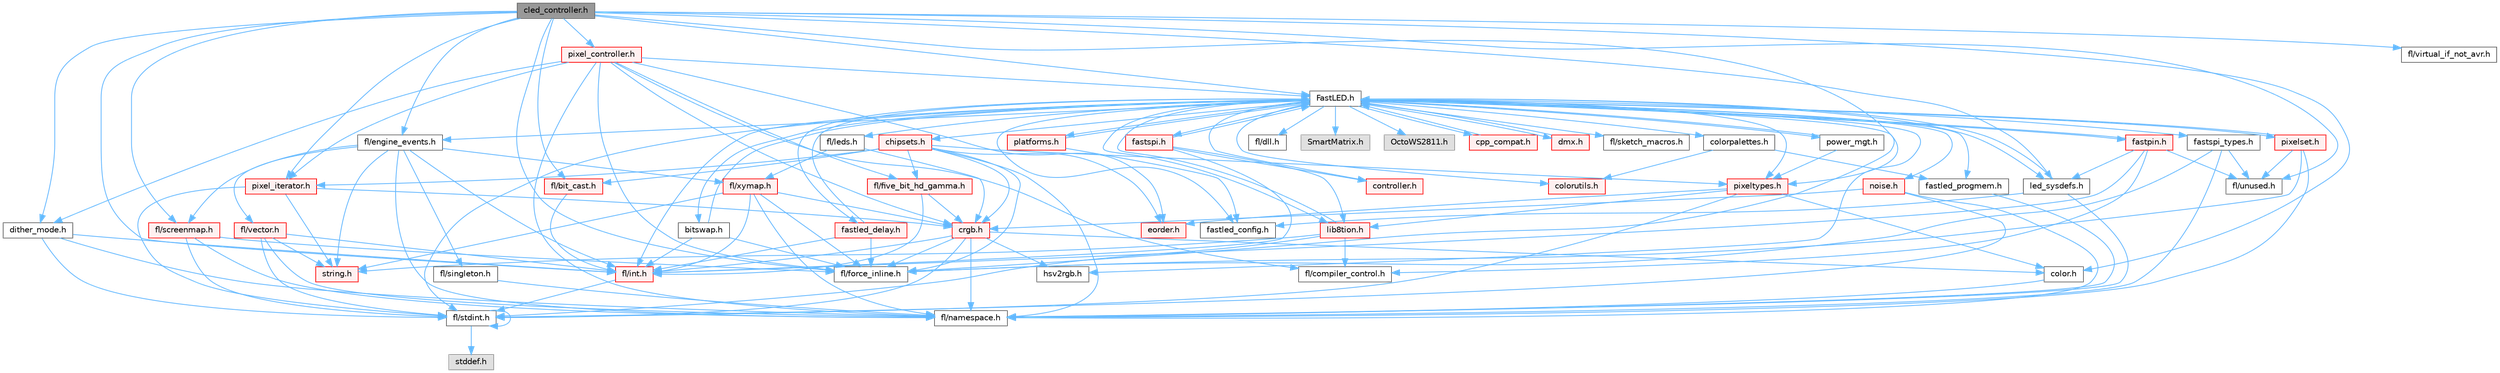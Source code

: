 digraph "cled_controller.h"
{
 // INTERACTIVE_SVG=YES
 // LATEX_PDF_SIZE
  bgcolor="transparent";
  edge [fontname=Helvetica,fontsize=10,labelfontname=Helvetica,labelfontsize=10];
  node [fontname=Helvetica,fontsize=10,shape=box,height=0.2,width=0.4];
  Node1 [id="Node000001",label="cled_controller.h",height=0.2,width=0.4,color="gray40", fillcolor="grey60", style="filled", fontcolor="black",tooltip="base definitions used by led controllers for writing out led data"];
  Node1 -> Node2 [id="edge1_Node000001_Node000002",color="steelblue1",style="solid",tooltip=" "];
  Node2 [id="Node000002",label="FastLED.h",height=0.2,width=0.4,color="grey40", fillcolor="white", style="filled",URL="$db/d97/_fast_l_e_d_8h.html",tooltip="central include file for FastLED, defines the CFastLED class/object"];
  Node2 -> Node3 [id="edge2_Node000002_Node000003",color="steelblue1",style="solid",tooltip=" "];
  Node3 [id="Node000003",label="fl/stdint.h",height=0.2,width=0.4,color="grey40", fillcolor="white", style="filled",URL="$df/dd8/stdint_8h.html",tooltip=" "];
  Node3 -> Node4 [id="edge3_Node000003_Node000004",color="steelblue1",style="solid",tooltip=" "];
  Node4 [id="Node000004",label="stddef.h",height=0.2,width=0.4,color="grey60", fillcolor="#E0E0E0", style="filled",tooltip=" "];
  Node3 -> Node3 [id="edge4_Node000003_Node000003",color="steelblue1",style="solid",tooltip=" "];
  Node2 -> Node5 [id="edge5_Node000002_Node000005",color="steelblue1",style="solid",tooltip=" "];
  Node5 [id="Node000005",label="fl/dll.h",height=0.2,width=0.4,color="grey40", fillcolor="white", style="filled",URL="$d3/d4b/dll_8h.html",tooltip="FastLED dynamic library interface - lightweight header for external callers."];
  Node2 -> Node6 [id="edge6_Node000002_Node000006",color="steelblue1",style="solid",tooltip=" "];
  Node6 [id="Node000006",label="SmartMatrix.h",height=0.2,width=0.4,color="grey60", fillcolor="#E0E0E0", style="filled",tooltip=" "];
  Node2 -> Node7 [id="edge7_Node000002_Node000007",color="steelblue1",style="solid",tooltip=" "];
  Node7 [id="Node000007",label="OctoWS2811.h",height=0.2,width=0.4,color="grey60", fillcolor="#E0E0E0", style="filled",tooltip=" "];
  Node2 -> Node8 [id="edge8_Node000002_Node000008",color="steelblue1",style="solid",tooltip=" "];
  Node8 [id="Node000008",label="fl/force_inline.h",height=0.2,width=0.4,color="grey40", fillcolor="white", style="filled",URL="$d4/d64/force__inline_8h.html",tooltip=" "];
  Node2 -> Node9 [id="edge9_Node000002_Node000009",color="steelblue1",style="solid",tooltip=" "];
  Node9 [id="Node000009",label="cpp_compat.h",height=0.2,width=0.4,color="red", fillcolor="#FFF0F0", style="filled",URL="$d9/d13/cpp__compat_8h.html",tooltip="Compatibility functions based on C++ version."];
  Node9 -> Node2 [id="edge10_Node000009_Node000002",color="steelblue1",style="solid",tooltip=" "];
  Node2 -> Node11 [id="edge11_Node000002_Node000011",color="steelblue1",style="solid",tooltip=" "];
  Node11 [id="Node000011",label="fastled_config.h",height=0.2,width=0.4,color="grey40", fillcolor="white", style="filled",URL="$d5/d11/fastled__config_8h.html",tooltip="Contains definitions that can be used to configure FastLED at compile time."];
  Node2 -> Node12 [id="edge12_Node000002_Node000012",color="steelblue1",style="solid",tooltip=" "];
  Node12 [id="Node000012",label="led_sysdefs.h",height=0.2,width=0.4,color="grey40", fillcolor="white", style="filled",URL="$d9/d3e/led__sysdefs_8h.html",tooltip="Determines which platform system definitions to include."];
  Node12 -> Node2 [id="edge13_Node000012_Node000002",color="steelblue1",style="solid",tooltip=" "];
  Node12 -> Node11 [id="edge14_Node000012_Node000011",color="steelblue1",style="solid",tooltip=" "];
  Node12 -> Node13 [id="edge15_Node000012_Node000013",color="steelblue1",style="solid",tooltip=" "];
  Node13 [id="Node000013",label="fl/namespace.h",height=0.2,width=0.4,color="grey40", fillcolor="white", style="filled",URL="$df/d2a/namespace_8h.html",tooltip="Implements the FastLED namespace macros."];
  Node2 -> Node14 [id="edge16_Node000002_Node000014",color="steelblue1",style="solid",tooltip=" "];
  Node14 [id="Node000014",label="fastled_delay.h",height=0.2,width=0.4,color="red", fillcolor="#FFF0F0", style="filled",URL="$d0/da8/fastled__delay_8h.html",tooltip="Utility functions and classes for managing delay cycles."];
  Node14 -> Node2 [id="edge17_Node000014_Node000002",color="steelblue1",style="solid",tooltip=" "];
  Node14 -> Node8 [id="edge18_Node000014_Node000008",color="steelblue1",style="solid",tooltip=" "];
  Node14 -> Node16 [id="edge19_Node000014_Node000016",color="steelblue1",style="solid",tooltip=" "];
  Node16 [id="Node000016",label="fl/int.h",height=0.2,width=0.4,color="red", fillcolor="#FFF0F0", style="filled",URL="$d3/d7e/int_8h.html",tooltip=" "];
  Node16 -> Node3 [id="edge20_Node000016_Node000003",color="steelblue1",style="solid",tooltip=" "];
  Node2 -> Node18 [id="edge21_Node000002_Node000018",color="steelblue1",style="solid",tooltip=" "];
  Node18 [id="Node000018",label="bitswap.h",height=0.2,width=0.4,color="grey40", fillcolor="white", style="filled",URL="$de/ded/bitswap_8h.html",tooltip="Functions for doing a rotation of bits/bytes used by parallel output."];
  Node18 -> Node2 [id="edge22_Node000018_Node000002",color="steelblue1",style="solid",tooltip=" "];
  Node18 -> Node8 [id="edge23_Node000018_Node000008",color="steelblue1",style="solid",tooltip=" "];
  Node18 -> Node16 [id="edge24_Node000018_Node000016",color="steelblue1",style="solid",tooltip=" "];
  Node2 -> Node19 [id="edge25_Node000002_Node000019",color="steelblue1",style="solid",tooltip=" "];
  Node19 [id="Node000019",label="controller.h",height=0.2,width=0.4,color="red", fillcolor="#FFF0F0", style="filled",URL="$d2/dd9/controller_8h.html",tooltip="deprecated: base definitions used by led controllers for writing out led data"];
  Node2 -> Node92 [id="edge26_Node000002_Node000092",color="steelblue1",style="solid",tooltip=" "];
  Node92 [id="Node000092",label="fastpin.h",height=0.2,width=0.4,color="red", fillcolor="#FFF0F0", style="filled",URL="$db/d65/fastpin_8h.html",tooltip="Class base definitions for defining fast pin access."];
  Node92 -> Node2 [id="edge27_Node000092_Node000002",color="steelblue1",style="solid",tooltip=" "];
  Node92 -> Node25 [id="edge28_Node000092_Node000025",color="steelblue1",style="solid",tooltip=" "];
  Node25 [id="Node000025",label="fl/compiler_control.h",height=0.2,width=0.4,color="grey40", fillcolor="white", style="filled",URL="$d4/d54/compiler__control_8h.html",tooltip=" "];
  Node92 -> Node12 [id="edge29_Node000092_Node000012",color="steelblue1",style="solid",tooltip=" "];
  Node92 -> Node54 [id="edge30_Node000092_Node000054",color="steelblue1",style="solid",tooltip=" "];
  Node54 [id="Node000054",label="fl/unused.h",height=0.2,width=0.4,color="grey40", fillcolor="white", style="filled",URL="$d8/d4b/unused_8h.html",tooltip=" "];
  Node92 -> Node16 [id="edge31_Node000092_Node000016",color="steelblue1",style="solid",tooltip=" "];
  Node2 -> Node93 [id="edge32_Node000002_Node000093",color="steelblue1",style="solid",tooltip=" "];
  Node93 [id="Node000093",label="fastspi_types.h",height=0.2,width=0.4,color="grey40", fillcolor="white", style="filled",URL="$d2/ddb/fastspi__types_8h.html",tooltip="Data types and constants used by SPI interfaces."];
  Node93 -> Node8 [id="edge33_Node000093_Node000008",color="steelblue1",style="solid",tooltip=" "];
  Node93 -> Node13 [id="edge34_Node000093_Node000013",color="steelblue1",style="solid",tooltip=" "];
  Node93 -> Node54 [id="edge35_Node000093_Node000054",color="steelblue1",style="solid",tooltip=" "];
  Node2 -> Node94 [id="edge36_Node000002_Node000094",color="steelblue1",style="solid",tooltip=" "];
  Node94 [id="Node000094",label="dmx.h",height=0.2,width=0.4,color="red", fillcolor="#FFF0F0", style="filled",URL="$d3/de1/dmx_8h.html",tooltip="Defines the DMX512-based LED controllers."];
  Node94 -> Node2 [id="edge37_Node000094_Node000002",color="steelblue1",style="solid",tooltip=" "];
  Node2 -> Node97 [id="edge38_Node000002_Node000097",color="steelblue1",style="solid",tooltip=" "];
  Node97 [id="Node000097",label="platforms.h",height=0.2,width=0.4,color="red", fillcolor="#FFF0F0", style="filled",URL="$da/dc9/platforms_8h.html",tooltip="Determines which platforms headers to include."];
  Node97 -> Node2 [id="edge39_Node000097_Node000002",color="steelblue1",style="solid",tooltip=" "];
  Node97 -> Node11 [id="edge40_Node000097_Node000011",color="steelblue1",style="solid",tooltip=" "];
  Node2 -> Node31 [id="edge41_Node000002_Node000031",color="steelblue1",style="solid",tooltip=" "];
  Node31 [id="Node000031",label="fastled_progmem.h",height=0.2,width=0.4,color="grey40", fillcolor="white", style="filled",URL="$df/dab/fastled__progmem_8h.html",tooltip="Wrapper definitions to allow seamless use of PROGMEM in environments that have it."];
  Node31 -> Node13 [id="edge42_Node000031_Node000013",color="steelblue1",style="solid",tooltip=" "];
  Node2 -> Node22 [id="edge43_Node000002_Node000022",color="steelblue1",style="solid",tooltip=" "];
  Node22 [id="Node000022",label="lib8tion.h",height=0.2,width=0.4,color="red", fillcolor="#FFF0F0", style="filled",URL="$df/da5/lib8tion_8h.html",tooltip="Fast, efficient 8-bit math functions specifically designed for high-performance LED programming."];
  Node22 -> Node2 [id="edge44_Node000022_Node000002",color="steelblue1",style="solid",tooltip=" "];
  Node22 -> Node25 [id="edge45_Node000022_Node000025",color="steelblue1",style="solid",tooltip=" "];
  Node22 -> Node3 [id="edge46_Node000022_Node000003",color="steelblue1",style="solid",tooltip=" "];
  Node22 -> Node32 [id="edge47_Node000022_Node000032",color="steelblue1",style="solid",tooltip=" "];
  Node32 [id="Node000032",label="string.h",height=0.2,width=0.4,color="red", fillcolor="#FFF0F0", style="filled",URL="$da/d66/string_8h.html",tooltip=" "];
  Node2 -> Node21 [id="edge48_Node000002_Node000021",color="steelblue1",style="solid",tooltip=" "];
  Node21 [id="Node000021",label="pixeltypes.h",height=0.2,width=0.4,color="red", fillcolor="#FFF0F0", style="filled",URL="$d2/dba/pixeltypes_8h.html",tooltip="Includes defintions for RGB and HSV pixels."];
  Node21 -> Node3 [id="edge49_Node000021_Node000003",color="steelblue1",style="solid",tooltip=" "];
  Node21 -> Node22 [id="edge50_Node000021_Node000022",color="steelblue1",style="solid",tooltip=" "];
  Node21 -> Node77 [id="edge51_Node000021_Node000077",color="steelblue1",style="solid",tooltip=" "];
  Node77 [id="Node000077",label="color.h",height=0.2,width=0.4,color="grey40", fillcolor="white", style="filled",URL="$d2/d6b/src_2color_8h.html",tooltip="Contains definitions for color correction and temperature."];
  Node77 -> Node13 [id="edge52_Node000077_Node000013",color="steelblue1",style="solid",tooltip=" "];
  Node21 -> Node82 [id="edge53_Node000021_Node000082",color="steelblue1",style="solid",tooltip=" "];
  Node82 [id="Node000082",label="eorder.h",height=0.2,width=0.4,color="red", fillcolor="#FFF0F0", style="filled",URL="$db/d07/eorder_8h.html",tooltip="Defines color channel ordering enumerations."];
  Node2 -> Node78 [id="edge54_Node000002_Node000078",color="steelblue1",style="solid",tooltip=" "];
  Node78 [id="Node000078",label="hsv2rgb.h",height=0.2,width=0.4,color="grey40", fillcolor="white", style="filled",URL="$de/d9a/hsv2rgb_8h.html",tooltip="Functions to convert from the HSV colorspace to the RGB colorspace."];
  Node2 -> Node99 [id="edge55_Node000002_Node000099",color="steelblue1",style="solid",tooltip=" "];
  Node99 [id="Node000099",label="colorutils.h",height=0.2,width=0.4,color="red", fillcolor="#FFF0F0", style="filled",URL="$d1/dfb/colorutils_8h.html",tooltip=" "];
  Node2 -> Node108 [id="edge56_Node000002_Node000108",color="steelblue1",style="solid",tooltip=" "];
  Node108 [id="Node000108",label="pixelset.h",height=0.2,width=0.4,color="red", fillcolor="#FFF0F0", style="filled",URL="$d4/d46/pixelset_8h.html",tooltip="Declares classes for managing logical groups of LEDs."];
  Node108 -> Node8 [id="edge57_Node000108_Node000008",color="steelblue1",style="solid",tooltip=" "];
  Node108 -> Node13 [id="edge58_Node000108_Node000013",color="steelblue1",style="solid",tooltip=" "];
  Node108 -> Node54 [id="edge59_Node000108_Node000054",color="steelblue1",style="solid",tooltip=" "];
  Node108 -> Node2 [id="edge60_Node000108_Node000002",color="steelblue1",style="solid",tooltip=" "];
  Node2 -> Node109 [id="edge61_Node000002_Node000109",color="steelblue1",style="solid",tooltip=" "];
  Node109 [id="Node000109",label="colorpalettes.h",height=0.2,width=0.4,color="grey40", fillcolor="white", style="filled",URL="$dc/dcc/colorpalettes_8h.html",tooltip="Declarations for the predefined color palettes supplied by FastLED."];
  Node109 -> Node99 [id="edge62_Node000109_Node000099",color="steelblue1",style="solid",tooltip=" "];
  Node109 -> Node31 [id="edge63_Node000109_Node000031",color="steelblue1",style="solid",tooltip=" "];
  Node2 -> Node110 [id="edge64_Node000002_Node000110",color="steelblue1",style="solid",tooltip=" "];
  Node110 [id="Node000110",label="noise.h",height=0.2,width=0.4,color="red", fillcolor="#FFF0F0", style="filled",URL="$d1/d31/noise_8h.html",tooltip="Functions to generate and fill arrays with noise."];
  Node110 -> Node3 [id="edge65_Node000110_Node000003",color="steelblue1",style="solid",tooltip=" "];
  Node110 -> Node74 [id="edge66_Node000110_Node000074",color="steelblue1",style="solid",tooltip=" "];
  Node74 [id="Node000074",label="crgb.h",height=0.2,width=0.4,color="red", fillcolor="#FFF0F0", style="filled",URL="$db/dd1/crgb_8h.html",tooltip="Defines the red, green, and blue (RGB) pixel struct."];
  Node74 -> Node3 [id="edge67_Node000074_Node000003",color="steelblue1",style="solid",tooltip=" "];
  Node74 -> Node16 [id="edge68_Node000074_Node000016",color="steelblue1",style="solid",tooltip=" "];
  Node74 -> Node13 [id="edge69_Node000074_Node000013",color="steelblue1",style="solid",tooltip=" "];
  Node74 -> Node77 [id="edge70_Node000074_Node000077",color="steelblue1",style="solid",tooltip=" "];
  Node74 -> Node8 [id="edge71_Node000074_Node000008",color="steelblue1",style="solid",tooltip=" "];
  Node74 -> Node78 [id="edge72_Node000074_Node000078",color="steelblue1",style="solid",tooltip=" "];
  Node110 -> Node13 [id="edge73_Node000110_Node000013",color="steelblue1",style="solid",tooltip=" "];
  Node2 -> Node111 [id="edge74_Node000002_Node000111",color="steelblue1",style="solid",tooltip=" "];
  Node111 [id="Node000111",label="power_mgt.h",height=0.2,width=0.4,color="grey40", fillcolor="white", style="filled",URL="$dc/d5b/power__mgt_8h.html",tooltip="Functions to limit the power used by FastLED."];
  Node111 -> Node2 [id="edge75_Node000111_Node000002",color="steelblue1",style="solid",tooltip=" "];
  Node111 -> Node21 [id="edge76_Node000111_Node000021",color="steelblue1",style="solid",tooltip=" "];
  Node2 -> Node112 [id="edge77_Node000002_Node000112",color="steelblue1",style="solid",tooltip=" "];
  Node112 [id="Node000112",label="fastspi.h",height=0.2,width=0.4,color="red", fillcolor="#FFF0F0", style="filled",URL="$d6/ddc/fastspi_8h.html",tooltip="Serial peripheral interface (SPI) definitions per platform."];
  Node112 -> Node2 [id="edge78_Node000112_Node000002",color="steelblue1",style="solid",tooltip=" "];
  Node112 -> Node19 [id="edge79_Node000112_Node000019",color="steelblue1",style="solid",tooltip=" "];
  Node112 -> Node22 [id="edge80_Node000112_Node000022",color="steelblue1",style="solid",tooltip=" "];
  Node112 -> Node16 [id="edge81_Node000112_Node000016",color="steelblue1",style="solid",tooltip=" "];
  Node2 -> Node114 [id="edge82_Node000002_Node000114",color="steelblue1",style="solid",tooltip=" "];
  Node114 [id="Node000114",label="chipsets.h",height=0.2,width=0.4,color="red", fillcolor="#FFF0F0", style="filled",URL="$db/d66/chipsets_8h.html",tooltip="Contains the bulk of the definitions for the various LED chipsets supported."];
  Node114 -> Node21 [id="edge83_Node000114_Node000021",color="steelblue1",style="solid",tooltip=" "];
  Node114 -> Node88 [id="edge84_Node000114_Node000088",color="steelblue1",style="solid",tooltip=" "];
  Node88 [id="Node000088",label="fl/five_bit_hd_gamma.h",height=0.2,width=0.4,color="red", fillcolor="#FFF0F0", style="filled",URL="$dc/d44/five__bit__hd__gamma_8h.html",tooltip="Declares functions for five-bit gamma correction."];
  Node88 -> Node16 [id="edge85_Node000088_Node000016",color="steelblue1",style="solid",tooltip=" "];
  Node88 -> Node74 [id="edge86_Node000088_Node000074",color="steelblue1",style="solid",tooltip=" "];
  Node114 -> Node8 [id="edge87_Node000114_Node000008",color="steelblue1",style="solid",tooltip=" "];
  Node114 -> Node55 [id="edge88_Node000114_Node000055",color="steelblue1",style="solid",tooltip=" "];
  Node55 [id="Node000055",label="fl/bit_cast.h",height=0.2,width=0.4,color="red", fillcolor="#FFF0F0", style="filled",URL="$df/d72/bit__cast_8h.html",tooltip=" "];
  Node55 -> Node16 [id="edge89_Node000055_Node000016",color="steelblue1",style="solid",tooltip=" "];
  Node114 -> Node91 [id="edge90_Node000114_Node000091",color="steelblue1",style="solid",tooltip=" "];
  Node91 [id="Node000091",label="pixel_iterator.h",height=0.2,width=0.4,color="red", fillcolor="#FFF0F0", style="filled",URL="$d8/d6c/pixel__iterator_8h.html",tooltip="Non-templated low level pixel data writing class."];
  Node91 -> Node3 [id="edge91_Node000091_Node000003",color="steelblue1",style="solid",tooltip=" "];
  Node91 -> Node32 [id="edge92_Node000091_Node000032",color="steelblue1",style="solid",tooltip=" "];
  Node91 -> Node74 [id="edge93_Node000091_Node000074",color="steelblue1",style="solid",tooltip=" "];
  Node114 -> Node74 [id="edge94_Node000114_Node000074",color="steelblue1",style="solid",tooltip=" "];
  Node114 -> Node82 [id="edge95_Node000114_Node000082",color="steelblue1",style="solid",tooltip=" "];
  Node114 -> Node13 [id="edge96_Node000114_Node000013",color="steelblue1",style="solid",tooltip=" "];
  Node2 -> Node116 [id="edge97_Node000002_Node000116",color="steelblue1",style="solid",tooltip=" "];
  Node116 [id="Node000116",label="fl/engine_events.h",height=0.2,width=0.4,color="grey40", fillcolor="white", style="filled",URL="$db/dc0/engine__events_8h.html",tooltip=" "];
  Node116 -> Node13 [id="edge98_Node000116_Node000013",color="steelblue1",style="solid",tooltip=" "];
  Node116 -> Node117 [id="edge99_Node000116_Node000117",color="steelblue1",style="solid",tooltip=" "];
  Node117 [id="Node000117",label="fl/screenmap.h",height=0.2,width=0.4,color="red", fillcolor="#FFF0F0", style="filled",URL="$d7/d97/screenmap_8h.html",tooltip=" "];
  Node117 -> Node3 [id="edge100_Node000117_Node000003",color="steelblue1",style="solid",tooltip=" "];
  Node117 -> Node8 [id="edge101_Node000117_Node000008",color="steelblue1",style="solid",tooltip=" "];
  Node117 -> Node13 [id="edge102_Node000117_Node000013",color="steelblue1",style="solid",tooltip=" "];
  Node116 -> Node134 [id="edge103_Node000116_Node000134",color="steelblue1",style="solid",tooltip=" "];
  Node134 [id="Node000134",label="fl/singleton.h",height=0.2,width=0.4,color="grey40", fillcolor="white", style="filled",URL="$d4/d0b/singleton_8h.html",tooltip=" "];
  Node134 -> Node13 [id="edge104_Node000134_Node000013",color="steelblue1",style="solid",tooltip=" "];
  Node116 -> Node67 [id="edge105_Node000116_Node000067",color="steelblue1",style="solid",tooltip=" "];
  Node67 [id="Node000067",label="fl/vector.h",height=0.2,width=0.4,color="red", fillcolor="#FFF0F0", style="filled",URL="$d6/d68/vector_8h.html",tooltip=" "];
  Node67 -> Node3 [id="edge106_Node000067_Node000003",color="steelblue1",style="solid",tooltip=" "];
  Node67 -> Node16 [id="edge107_Node000067_Node000016",color="steelblue1",style="solid",tooltip=" "];
  Node67 -> Node32 [id="edge108_Node000067_Node000032",color="steelblue1",style="solid",tooltip=" "];
  Node67 -> Node13 [id="edge109_Node000067_Node000013",color="steelblue1",style="solid",tooltip=" "];
  Node116 -> Node104 [id="edge110_Node000116_Node000104",color="steelblue1",style="solid",tooltip=" "];
  Node104 [id="Node000104",label="fl/xymap.h",height=0.2,width=0.4,color="red", fillcolor="#FFF0F0", style="filled",URL="$da/d61/xymap_8h.html",tooltip=" "];
  Node104 -> Node16 [id="edge111_Node000104_Node000016",color="steelblue1",style="solid",tooltip=" "];
  Node104 -> Node13 [id="edge112_Node000104_Node000013",color="steelblue1",style="solid",tooltip=" "];
  Node104 -> Node8 [id="edge113_Node000104_Node000008",color="steelblue1",style="solid",tooltip=" "];
  Node104 -> Node32 [id="edge114_Node000104_Node000032",color="steelblue1",style="solid",tooltip=" "];
  Node104 -> Node74 [id="edge115_Node000104_Node000074",color="steelblue1",style="solid",tooltip=" "];
  Node116 -> Node32 [id="edge116_Node000116_Node000032",color="steelblue1",style="solid",tooltip=" "];
  Node116 -> Node16 [id="edge117_Node000116_Node000016",color="steelblue1",style="solid",tooltip=" "];
  Node2 -> Node135 [id="edge118_Node000002_Node000135",color="steelblue1",style="solid",tooltip=" "];
  Node135 [id="Node000135",label="fl/leds.h",height=0.2,width=0.4,color="grey40", fillcolor="white", style="filled",URL="$da/d78/leds_8h.html",tooltip=" "];
  Node135 -> Node74 [id="edge119_Node000135_Node000074",color="steelblue1",style="solid",tooltip=" "];
  Node135 -> Node104 [id="edge120_Node000135_Node000104",color="steelblue1",style="solid",tooltip=" "];
  Node2 -> Node16 [id="edge121_Node000002_Node000016",color="steelblue1",style="solid",tooltip=" "];
  Node2 -> Node131 [id="edge122_Node000002_Node000131",color="steelblue1",style="solid",tooltip=" "];
  Node131 [id="Node000131",label="fl/sketch_macros.h",height=0.2,width=0.4,color="grey40", fillcolor="white", style="filled",URL="$d1/dbc/sketch__macros_8h.html",tooltip=" "];
  Node1 -> Node12 [id="edge123_Node000001_Node000012",color="steelblue1",style="solid",tooltip=" "];
  Node1 -> Node21 [id="edge124_Node000001_Node000021",color="steelblue1",style="solid",tooltip=" "];
  Node1 -> Node77 [id="edge125_Node000001_Node000077",color="steelblue1",style="solid",tooltip=" "];
  Node1 -> Node8 [id="edge126_Node000001_Node000008",color="steelblue1",style="solid",tooltip=" "];
  Node1 -> Node54 [id="edge127_Node000001_Node000054",color="steelblue1",style="solid",tooltip=" "];
  Node1 -> Node85 [id="edge128_Node000001_Node000085",color="steelblue1",style="solid",tooltip=" "];
  Node85 [id="Node000085",label="pixel_controller.h",height=0.2,width=0.4,color="red", fillcolor="#FFF0F0", style="filled",URL="$d5/d4d/pixel__controller_8h.html",tooltip="Low level pixel data writing class."];
  Node85 -> Node88 [id="edge129_Node000085_Node000088",color="steelblue1",style="solid",tooltip=" "];
  Node85 -> Node8 [id="edge130_Node000085_Node000008",color="steelblue1",style="solid",tooltip=" "];
  Node85 -> Node13 [id="edge131_Node000085_Node000013",color="steelblue1",style="solid",tooltip=" "];
  Node85 -> Node82 [id="edge132_Node000085_Node000082",color="steelblue1",style="solid",tooltip=" "];
  Node85 -> Node90 [id="edge133_Node000085_Node000090",color="steelblue1",style="solid",tooltip=" "];
  Node90 [id="Node000090",label="dither_mode.h",height=0.2,width=0.4,color="grey40", fillcolor="white", style="filled",URL="$d8/d90/dither__mode_8h.html",tooltip="Declares dithering options and types."];
  Node90 -> Node3 [id="edge134_Node000090_Node000003",color="steelblue1",style="solid",tooltip=" "];
  Node90 -> Node16 [id="edge135_Node000090_Node000016",color="steelblue1",style="solid",tooltip=" "];
  Node90 -> Node13 [id="edge136_Node000090_Node000013",color="steelblue1",style="solid",tooltip=" "];
  Node85 -> Node91 [id="edge137_Node000085_Node000091",color="steelblue1",style="solid",tooltip=" "];
  Node85 -> Node74 [id="edge138_Node000085_Node000074",color="steelblue1",style="solid",tooltip=" "];
  Node85 -> Node25 [id="edge139_Node000085_Node000025",color="steelblue1",style="solid",tooltip=" "];
  Node85 -> Node2 [id="edge140_Node000085_Node000002",color="steelblue1",style="solid",tooltip=" "];
  Node1 -> Node90 [id="edge141_Node000001_Node000090",color="steelblue1",style="solid",tooltip=" "];
  Node1 -> Node91 [id="edge142_Node000001_Node000091",color="steelblue1",style="solid",tooltip=" "];
  Node1 -> Node116 [id="edge143_Node000001_Node000116",color="steelblue1",style="solid",tooltip=" "];
  Node1 -> Node117 [id="edge144_Node000001_Node000117",color="steelblue1",style="solid",tooltip=" "];
  Node1 -> Node136 [id="edge145_Node000001_Node000136",color="steelblue1",style="solid",tooltip=" "];
  Node136 [id="Node000136",label="fl/virtual_if_not_avr.h",height=0.2,width=0.4,color="grey40", fillcolor="white", style="filled",URL="$da/ddb/virtual__if__not__avr_8h.html",tooltip=" "];
  Node1 -> Node16 [id="edge146_Node000001_Node000016",color="steelblue1",style="solid",tooltip=" "];
  Node1 -> Node55 [id="edge147_Node000001_Node000055",color="steelblue1",style="solid",tooltip=" "];
}
